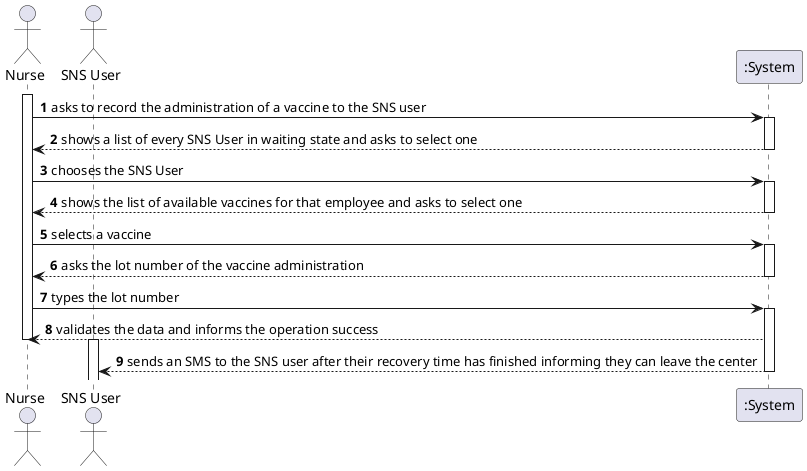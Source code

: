 @startuml
autonumber
actor "Nurse" as NURSE
actor "SNS User" as SNSUSER

activate NURSE
NURSE -> ":System" : asks to record the administration of a vaccine to the SNS user
activate ":System"
":System" --> NURSE : shows a list of every SNS User in waiting state and asks to select one
deactivate ":System"

NURSE -> ":System" : chooses the SNS User
activate ":System"
":System" --> NURSE : shows the list of available vaccines for that employee and asks to select one
deactivate ":System"

NURSE -> ":System" : selects a vaccine
activate ":System"
":System" --> NURSE : asks the lot number of the vaccine administration
deactivate ":System"

NURSE -> ":System" : types the lot number
activate ":System"
":System" --> NURSE : validates the data and informs the operation success

deactivate NURSE

activate SNSUSER
":System" --> SNSUSER : sends an SMS to the SNS user after their recovery time has finished informing they can leave the center
deactivate ":System"
@enduml
